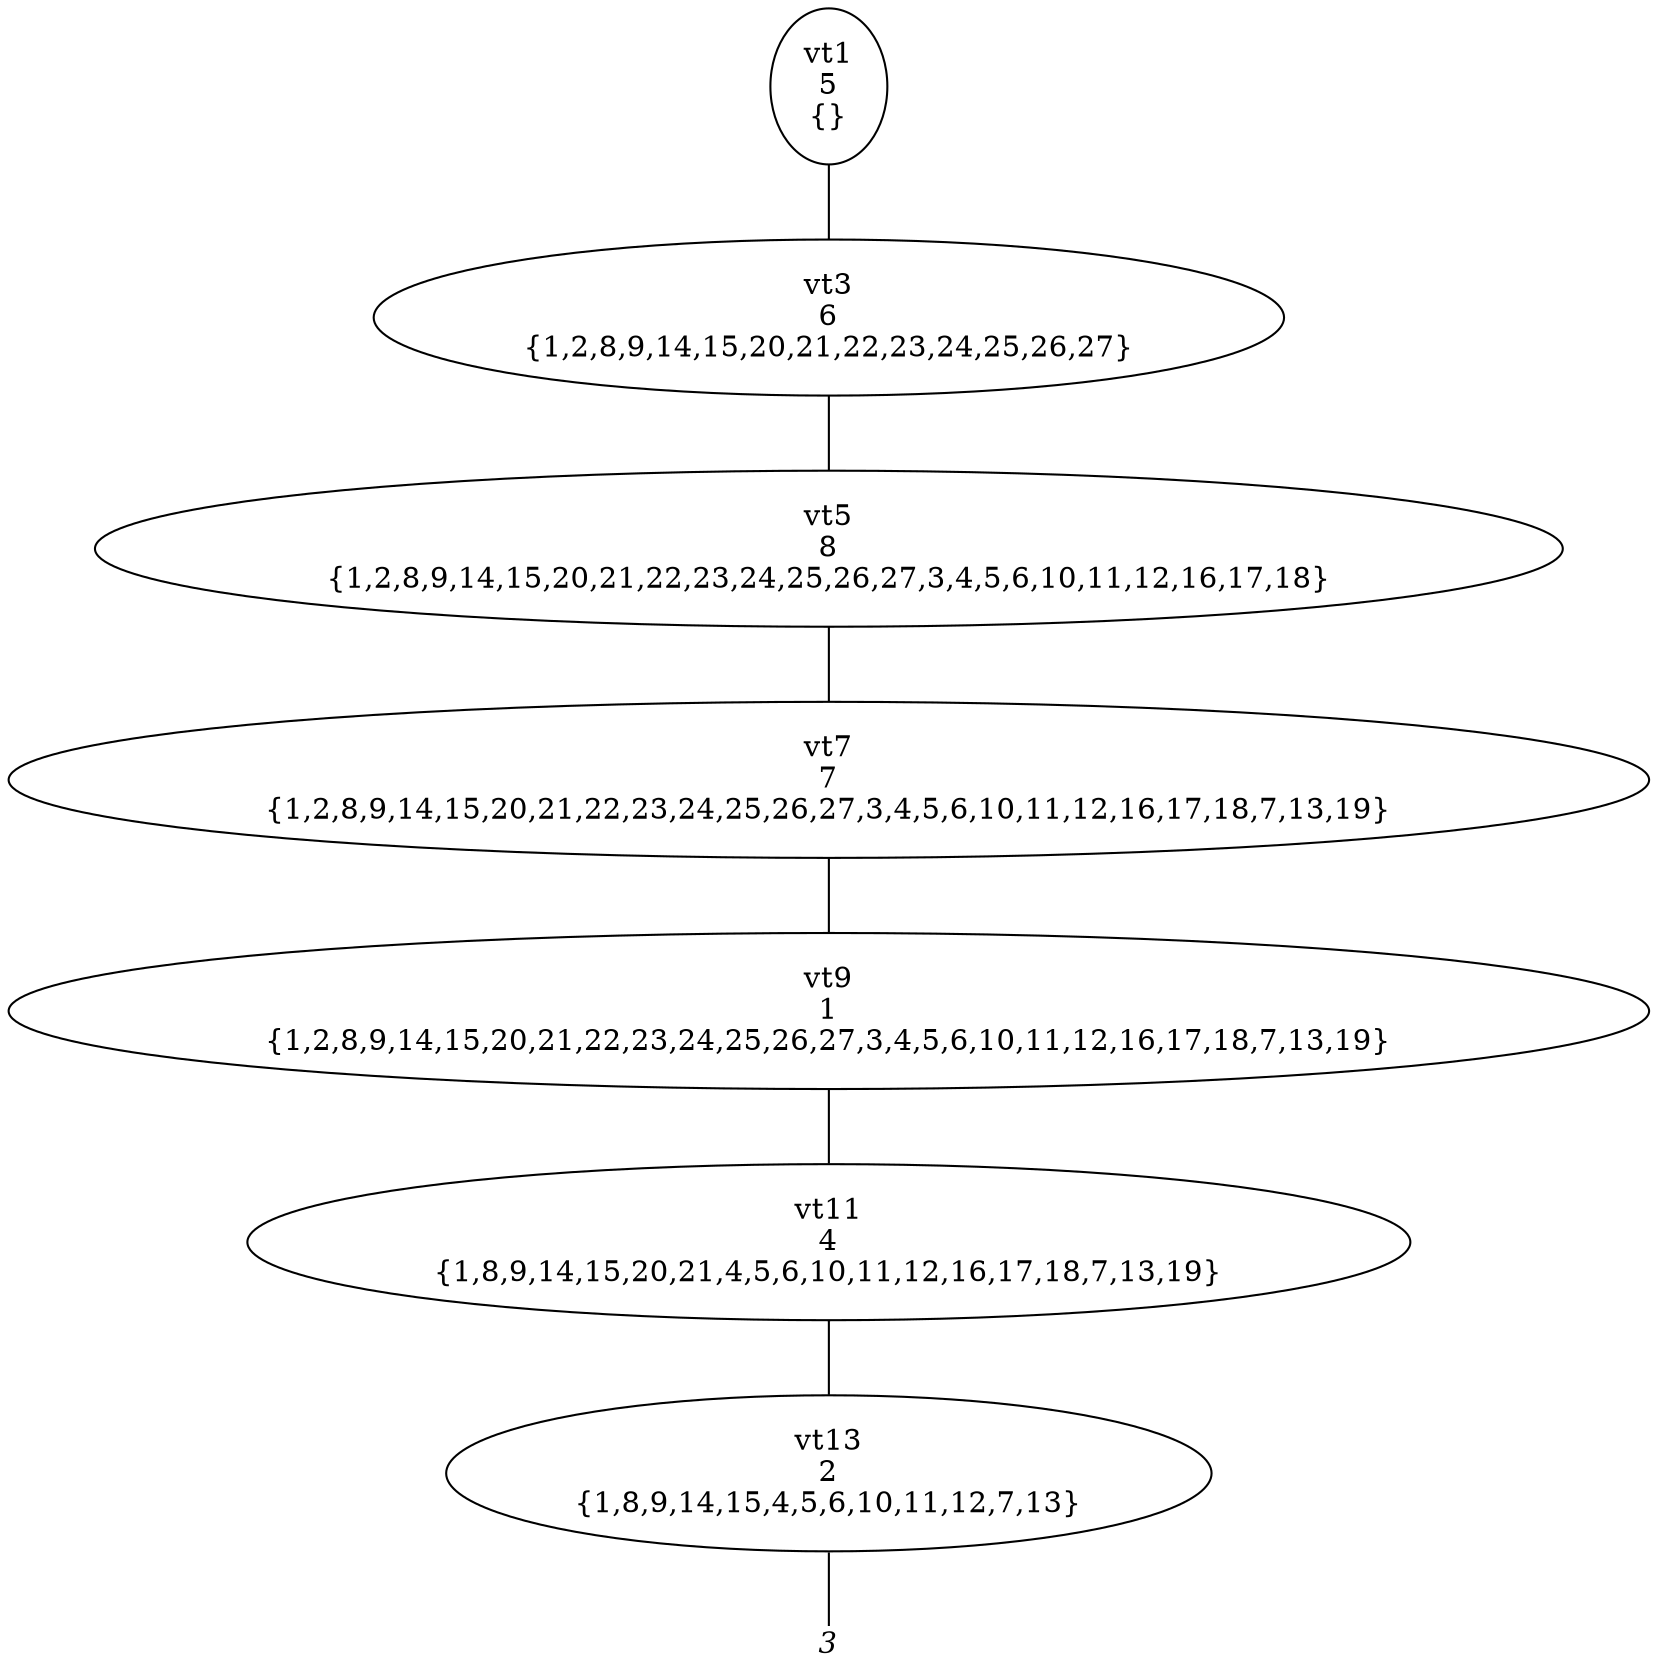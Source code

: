 
digraph vtree {

overlap=false

n1 [label="vt1
5
{}",shape="ellipse"]; 
n3 [label="vt3
6
{1,2,8,9,14,15,20,21,22,23,24,25,26,27}",shape="ellipse"]; 
n5 [label="vt5
8
{1,2,8,9,14,15,20,21,22,23,24,25,26,27,3,4,5,6,10,11,12,16,17,18}",shape="ellipse"]; 
n7 [label="vt7
7
{1,2,8,9,14,15,20,21,22,23,24,25,26,27,3,4,5,6,10,11,12,16,17,18,7,13,19}",shape="ellipse"]; 
n9 [label="vt9
1
{1,2,8,9,14,15,20,21,22,23,24,25,26,27,3,4,5,6,10,11,12,16,17,18,7,13,19}",shape="ellipse"]; 
n11 [label="vt11
4
{1,8,9,14,15,20,21,4,5,6,10,11,12,16,17,18,7,13,19}",shape="ellipse"]; 
n13 [label="vt13
2
{1,8,9,14,15,4,5,6,10,11,12,7,13}",shape="ellipse"]; 
n14 [label="3",fontname="Times-Italic",fontsize=14,shape=plaintext,fixedsize=true,width=.25,height=.25]; 
n1->n3 [arrowhead=none];
n3->n5 [arrowhead=none];
n5->n7 [arrowhead=none];
n7->n9 [arrowhead=none];
n9->n11 [arrowhead=none];
n11->n13 [arrowhead=none];
n13->n14 [arrowhead=none];


}